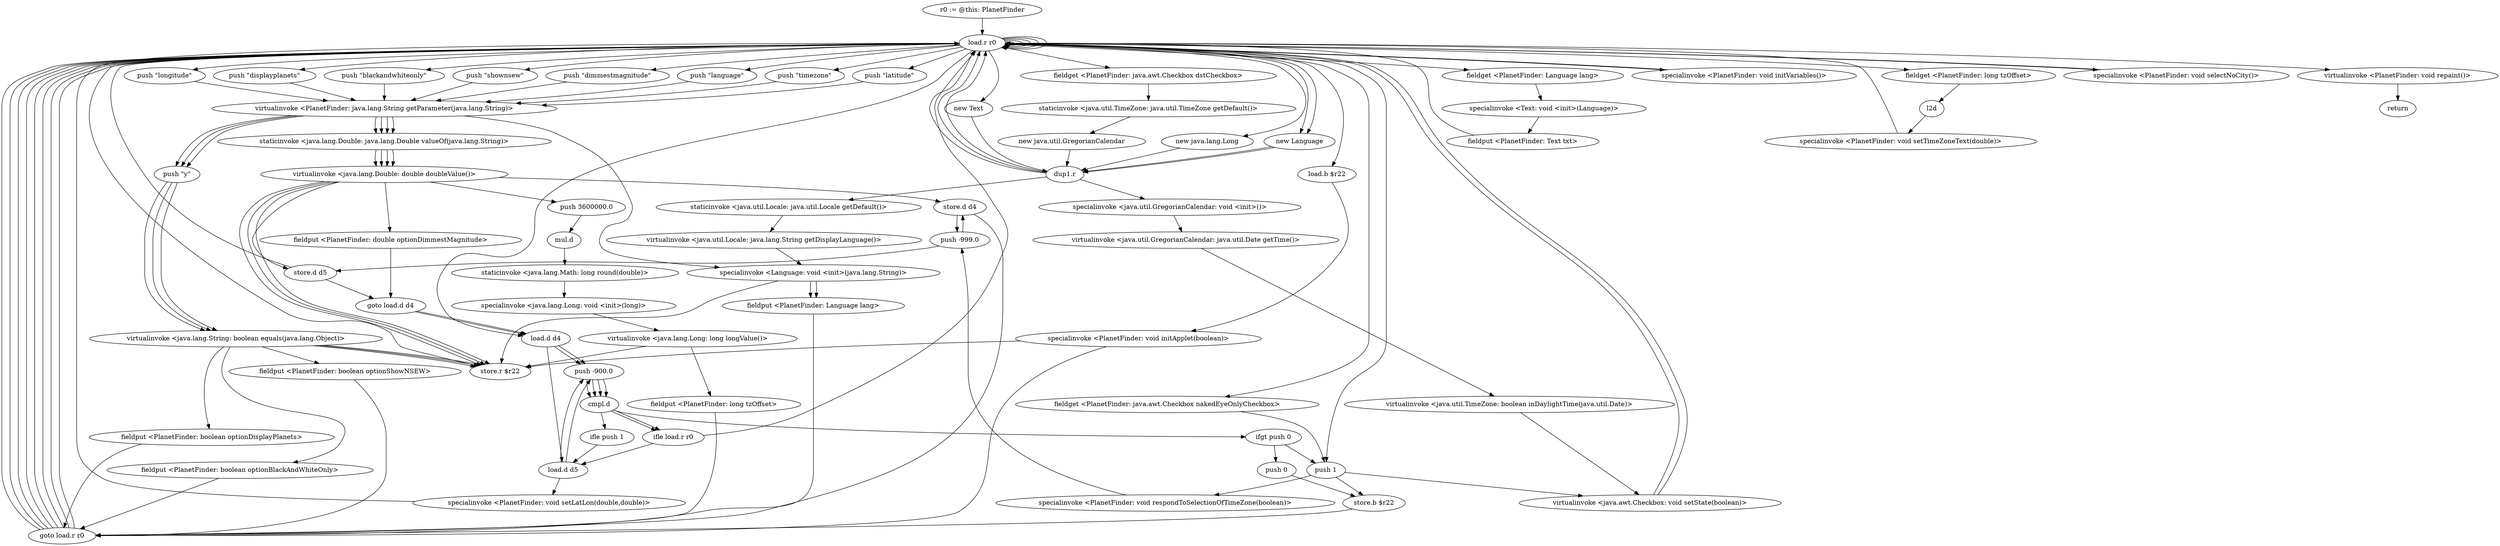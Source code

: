 digraph "" {
    "r0 := @this: PlanetFinder"
    "load.r r0"
    "r0 := @this: PlanetFinder"->"load.r r0";
    "new Language"
    "load.r r0"->"new Language";
    "dup1.r"
    "new Language"->"dup1.r";
    "dup1.r"->"load.r r0";
    "push \"language\""
    "load.r r0"->"push \"language\"";
    "virtualinvoke <PlanetFinder: java.lang.String getParameter(java.lang.String)>"
    "push \"language\""->"virtualinvoke <PlanetFinder: java.lang.String getParameter(java.lang.String)>";
    "specialinvoke <Language: void <init>(java.lang.String)>"
    "virtualinvoke <PlanetFinder: java.lang.String getParameter(java.lang.String)>"->"specialinvoke <Language: void <init>(java.lang.String)>";
    "fieldput <PlanetFinder: Language lang>"
    "specialinvoke <Language: void <init>(java.lang.String)>"->"fieldput <PlanetFinder: Language lang>";
    "goto load.r r0"
    "fieldput <PlanetFinder: Language lang>"->"goto load.r r0";
    "goto load.r r0"->"load.r r0";
    "new Text"
    "load.r r0"->"new Text";
    "new Text"->"dup1.r";
    "dup1.r"->"load.r r0";
    "fieldget <PlanetFinder: Language lang>"
    "load.r r0"->"fieldget <PlanetFinder: Language lang>";
    "specialinvoke <Text: void <init>(Language)>"
    "fieldget <PlanetFinder: Language lang>"->"specialinvoke <Text: void <init>(Language)>";
    "fieldput <PlanetFinder: Text txt>"
    "specialinvoke <Text: void <init>(Language)>"->"fieldput <PlanetFinder: Text txt>";
    "fieldput <PlanetFinder: Text txt>"->"load.r r0";
    "specialinvoke <PlanetFinder: void initVariables()>"
    "load.r r0"->"specialinvoke <PlanetFinder: void initVariables()>";
    "specialinvoke <PlanetFinder: void initVariables()>"->"load.r r0";
    "fieldget <PlanetFinder: java.awt.Checkbox nakedEyeOnlyCheckbox>"
    "load.r r0"->"fieldget <PlanetFinder: java.awt.Checkbox nakedEyeOnlyCheckbox>";
    "push 1"
    "fieldget <PlanetFinder: java.awt.Checkbox nakedEyeOnlyCheckbox>"->"push 1";
    "virtualinvoke <java.awt.Checkbox: void setState(boolean)>"
    "push 1"->"virtualinvoke <java.awt.Checkbox: void setState(boolean)>";
    "virtualinvoke <java.awt.Checkbox: void setState(boolean)>"->"load.r r0";
    "fieldget <PlanetFinder: java.awt.Checkbox dstCheckbox>"
    "load.r r0"->"fieldget <PlanetFinder: java.awt.Checkbox dstCheckbox>";
    "staticinvoke <java.util.TimeZone: java.util.TimeZone getDefault()>"
    "fieldget <PlanetFinder: java.awt.Checkbox dstCheckbox>"->"staticinvoke <java.util.TimeZone: java.util.TimeZone getDefault()>";
    "new java.util.GregorianCalendar"
    "staticinvoke <java.util.TimeZone: java.util.TimeZone getDefault()>"->"new java.util.GregorianCalendar";
    "new java.util.GregorianCalendar"->"dup1.r";
    "specialinvoke <java.util.GregorianCalendar: void <init>()>"
    "dup1.r"->"specialinvoke <java.util.GregorianCalendar: void <init>()>";
    "virtualinvoke <java.util.GregorianCalendar: java.util.Date getTime()>"
    "specialinvoke <java.util.GregorianCalendar: void <init>()>"->"virtualinvoke <java.util.GregorianCalendar: java.util.Date getTime()>";
    "virtualinvoke <java.util.TimeZone: boolean inDaylightTime(java.util.Date)>"
    "virtualinvoke <java.util.GregorianCalendar: java.util.Date getTime()>"->"virtualinvoke <java.util.TimeZone: boolean inDaylightTime(java.util.Date)>";
    "virtualinvoke <java.util.TimeZone: boolean inDaylightTime(java.util.Date)>"->"virtualinvoke <java.awt.Checkbox: void setState(boolean)>";
    "virtualinvoke <java.awt.Checkbox: void setState(boolean)>"->"load.r r0";
    "new java.lang.Long"
    "load.r r0"->"new java.lang.Long";
    "new java.lang.Long"->"dup1.r";
    "dup1.r"->"load.r r0";
    "push \"timezone\""
    "load.r r0"->"push \"timezone\"";
    "push \"timezone\""->"virtualinvoke <PlanetFinder: java.lang.String getParameter(java.lang.String)>";
    "staticinvoke <java.lang.Double: java.lang.Double valueOf(java.lang.String)>"
    "virtualinvoke <PlanetFinder: java.lang.String getParameter(java.lang.String)>"->"staticinvoke <java.lang.Double: java.lang.Double valueOf(java.lang.String)>";
    "virtualinvoke <java.lang.Double: double doubleValue()>"
    "staticinvoke <java.lang.Double: java.lang.Double valueOf(java.lang.String)>"->"virtualinvoke <java.lang.Double: double doubleValue()>";
    "push 3600000.0"
    "virtualinvoke <java.lang.Double: double doubleValue()>"->"push 3600000.0";
    "mul.d"
    "push 3600000.0"->"mul.d";
    "staticinvoke <java.lang.Math: long round(double)>"
    "mul.d"->"staticinvoke <java.lang.Math: long round(double)>";
    "specialinvoke <java.lang.Long: void <init>(long)>"
    "staticinvoke <java.lang.Math: long round(double)>"->"specialinvoke <java.lang.Long: void <init>(long)>";
    "virtualinvoke <java.lang.Long: long longValue()>"
    "specialinvoke <java.lang.Long: void <init>(long)>"->"virtualinvoke <java.lang.Long: long longValue()>";
    "fieldput <PlanetFinder: long tzOffset>"
    "virtualinvoke <java.lang.Long: long longValue()>"->"fieldput <PlanetFinder: long tzOffset>";
    "fieldput <PlanetFinder: long tzOffset>"->"goto load.r r0";
    "goto load.r r0"->"load.r r0";
    "load.r r0"->"load.r r0";
    "fieldget <PlanetFinder: long tzOffset>"
    "load.r r0"->"fieldget <PlanetFinder: long tzOffset>";
    "l2d"
    "fieldget <PlanetFinder: long tzOffset>"->"l2d";
    "specialinvoke <PlanetFinder: void setTimeZoneText(double)>"
    "l2d"->"specialinvoke <PlanetFinder: void setTimeZoneText(double)>";
    "specialinvoke <PlanetFinder: void setTimeZoneText(double)>"->"load.r r0";
    "load.r r0"->"push 1";
    "specialinvoke <PlanetFinder: void respondToSelectionOfTimeZone(boolean)>"
    "push 1"->"specialinvoke <PlanetFinder: void respondToSelectionOfTimeZone(boolean)>";
    "push -999.0"
    "specialinvoke <PlanetFinder: void respondToSelectionOfTimeZone(boolean)>"->"push -999.0";
    "store.d d4"
    "push -999.0"->"store.d d4";
    "store.d d4"->"push -999.0";
    "store.d d5"
    "push -999.0"->"store.d d5";
    "store.d d5"->"load.r r0";
    "push \"latitude\""
    "load.r r0"->"push \"latitude\"";
    "push \"latitude\""->"virtualinvoke <PlanetFinder: java.lang.String getParameter(java.lang.String)>";
    "virtualinvoke <PlanetFinder: java.lang.String getParameter(java.lang.String)>"->"staticinvoke <java.lang.Double: java.lang.Double valueOf(java.lang.String)>";
    "staticinvoke <java.lang.Double: java.lang.Double valueOf(java.lang.String)>"->"virtualinvoke <java.lang.Double: double doubleValue()>";
    "virtualinvoke <java.lang.Double: double doubleValue()>"->"store.d d4";
    "store.d d4"->"goto load.r r0";
    "goto load.r r0"->"load.r r0";
    "push \"longitude\""
    "load.r r0"->"push \"longitude\"";
    "push \"longitude\""->"virtualinvoke <PlanetFinder: java.lang.String getParameter(java.lang.String)>";
    "virtualinvoke <PlanetFinder: java.lang.String getParameter(java.lang.String)>"->"staticinvoke <java.lang.Double: java.lang.Double valueOf(java.lang.String)>";
    "staticinvoke <java.lang.Double: java.lang.Double valueOf(java.lang.String)>"->"virtualinvoke <java.lang.Double: double doubleValue()>";
    "virtualinvoke <java.lang.Double: double doubleValue()>"->"store.d d5";
    "goto load.d d4"
    "store.d d5"->"goto load.d d4";
    "load.d d4"
    "goto load.d d4"->"load.d d4";
    "push -900.0"
    "load.d d4"->"push -900.0";
    "cmpl.d"
    "push -900.0"->"cmpl.d";
    "ifle load.r r0"
    "cmpl.d"->"ifle load.r r0";
    "load.d d5"
    "ifle load.r r0"->"load.d d5";
    "load.d d5"->"push -900.0";
    "push -900.0"->"cmpl.d";
    "cmpl.d"->"ifle load.r r0";
    "ifle load.r r0"->"load.r r0";
    "specialinvoke <PlanetFinder: void selectNoCity()>"
    "load.r r0"->"specialinvoke <PlanetFinder: void selectNoCity()>";
    "specialinvoke <PlanetFinder: void selectNoCity()>"->"load.r r0";
    "load.r r0"->"load.d d4";
    "load.d d4"->"load.d d5";
    "specialinvoke <PlanetFinder: void setLatLon(double,double)>"
    "load.d d5"->"specialinvoke <PlanetFinder: void setLatLon(double,double)>";
    "specialinvoke <PlanetFinder: void setLatLon(double,double)>"->"load.r r0";
    "load.r r0"->"load.r r0";
    "push \"displayplanets\""
    "load.r r0"->"push \"displayplanets\"";
    "push \"displayplanets\""->"virtualinvoke <PlanetFinder: java.lang.String getParameter(java.lang.String)>";
    "push \"y\""
    "virtualinvoke <PlanetFinder: java.lang.String getParameter(java.lang.String)>"->"push \"y\"";
    "virtualinvoke <java.lang.String: boolean equals(java.lang.Object)>"
    "push \"y\""->"virtualinvoke <java.lang.String: boolean equals(java.lang.Object)>";
    "fieldput <PlanetFinder: boolean optionDisplayPlanets>"
    "virtualinvoke <java.lang.String: boolean equals(java.lang.Object)>"->"fieldput <PlanetFinder: boolean optionDisplayPlanets>";
    "fieldput <PlanetFinder: boolean optionDisplayPlanets>"->"goto load.r r0";
    "goto load.r r0"->"load.r r0";
    "load.r r0"->"load.r r0";
    "push \"blackandwhiteonly\""
    "load.r r0"->"push \"blackandwhiteonly\"";
    "push \"blackandwhiteonly\""->"virtualinvoke <PlanetFinder: java.lang.String getParameter(java.lang.String)>";
    "virtualinvoke <PlanetFinder: java.lang.String getParameter(java.lang.String)>"->"push \"y\"";
    "push \"y\""->"virtualinvoke <java.lang.String: boolean equals(java.lang.Object)>";
    "fieldput <PlanetFinder: boolean optionBlackAndWhiteOnly>"
    "virtualinvoke <java.lang.String: boolean equals(java.lang.Object)>"->"fieldput <PlanetFinder: boolean optionBlackAndWhiteOnly>";
    "fieldput <PlanetFinder: boolean optionBlackAndWhiteOnly>"->"goto load.r r0";
    "goto load.r r0"->"load.r r0";
    "load.r r0"->"load.r r0";
    "push \"shownsew\""
    "load.r r0"->"push \"shownsew\"";
    "push \"shownsew\""->"virtualinvoke <PlanetFinder: java.lang.String getParameter(java.lang.String)>";
    "virtualinvoke <PlanetFinder: java.lang.String getParameter(java.lang.String)>"->"push \"y\"";
    "push \"y\""->"virtualinvoke <java.lang.String: boolean equals(java.lang.Object)>";
    "fieldput <PlanetFinder: boolean optionShowNSEW>"
    "virtualinvoke <java.lang.String: boolean equals(java.lang.Object)>"->"fieldput <PlanetFinder: boolean optionShowNSEW>";
    "fieldput <PlanetFinder: boolean optionShowNSEW>"->"goto load.r r0";
    "goto load.r r0"->"load.r r0";
    "load.r r0"->"load.r r0";
    "push \"dimmestmagnitude\""
    "load.r r0"->"push \"dimmestmagnitude\"";
    "push \"dimmestmagnitude\""->"virtualinvoke <PlanetFinder: java.lang.String getParameter(java.lang.String)>";
    "virtualinvoke <PlanetFinder: java.lang.String getParameter(java.lang.String)>"->"staticinvoke <java.lang.Double: java.lang.Double valueOf(java.lang.String)>";
    "staticinvoke <java.lang.Double: java.lang.Double valueOf(java.lang.String)>"->"virtualinvoke <java.lang.Double: double doubleValue()>";
    "fieldput <PlanetFinder: double optionDimmestMagnitude>"
    "virtualinvoke <java.lang.Double: double doubleValue()>"->"fieldput <PlanetFinder: double optionDimmestMagnitude>";
    "fieldput <PlanetFinder: double optionDimmestMagnitude>"->"goto load.d d4";
    "goto load.d d4"->"load.d d4";
    "load.d d4"->"push -900.0";
    "push -900.0"->"cmpl.d";
    "ifle push 1"
    "cmpl.d"->"ifle push 1";
    "ifle push 1"->"load.d d5";
    "load.d d5"->"push -900.0";
    "push -900.0"->"cmpl.d";
    "ifgt push 0"
    "cmpl.d"->"ifgt push 0";
    "ifgt push 0"->"push 1";
    "store.b $r22"
    "push 1"->"store.b $r22";
    "store.b $r22"->"goto load.r r0";
    "goto load.r r0"->"load.r r0";
    "load.b $r22"
    "load.r r0"->"load.b $r22";
    "specialinvoke <PlanetFinder: void initApplet(boolean)>"
    "load.b $r22"->"specialinvoke <PlanetFinder: void initApplet(boolean)>";
    "specialinvoke <PlanetFinder: void initApplet(boolean)>"->"goto load.r r0";
    "goto load.r r0"->"load.r r0";
    "virtualinvoke <PlanetFinder: void repaint()>"
    "load.r r0"->"virtualinvoke <PlanetFinder: void repaint()>";
    "return"
    "virtualinvoke <PlanetFinder: void repaint()>"->"return";
    "store.r $r22"
    "specialinvoke <PlanetFinder: void initApplet(boolean)>"->"store.r $r22";
    "push 0"
    "ifgt push 0"->"push 0";
    "push 0"->"store.b $r22";
    "virtualinvoke <java.lang.Double: double doubleValue()>"->"store.r $r22";
    "virtualinvoke <java.lang.String: boolean equals(java.lang.Object)>"->"store.r $r22";
    "virtualinvoke <java.lang.String: boolean equals(java.lang.Object)>"->"store.r $r22";
    "virtualinvoke <java.lang.String: boolean equals(java.lang.Object)>"->"store.r $r22";
    "virtualinvoke <java.lang.Double: double doubleValue()>"->"store.r $r22";
    "virtualinvoke <java.lang.Double: double doubleValue()>"->"store.r $r22";
    "virtualinvoke <java.lang.Long: long longValue()>"->"store.r $r22";
    "specialinvoke <Language: void <init>(java.lang.String)>"->"store.r $r22";
    "store.r $r22"->"load.r r0";
    "load.r r0"->"new Language";
    "new Language"->"dup1.r";
    "staticinvoke <java.util.Locale: java.util.Locale getDefault()>"
    "dup1.r"->"staticinvoke <java.util.Locale: java.util.Locale getDefault()>";
    "virtualinvoke <java.util.Locale: java.lang.String getDisplayLanguage()>"
    "staticinvoke <java.util.Locale: java.util.Locale getDefault()>"->"virtualinvoke <java.util.Locale: java.lang.String getDisplayLanguage()>";
    "virtualinvoke <java.util.Locale: java.lang.String getDisplayLanguage()>"->"specialinvoke <Language: void <init>(java.lang.String)>";
    "specialinvoke <Language: void <init>(java.lang.String)>"->"fieldput <PlanetFinder: Language lang>";
}
